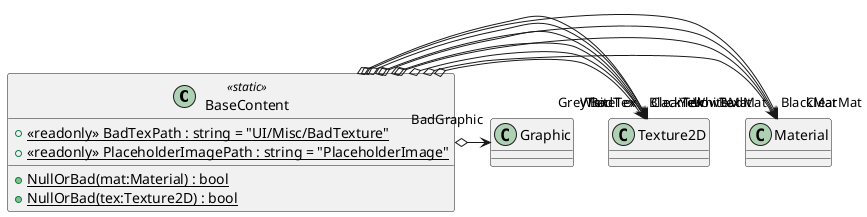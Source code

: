 @startuml
class BaseContent <<static>> {
    + {static} <<readonly>> BadTexPath : string = "UI/Misc/BadTexture"
    + {static} <<readonly>> PlaceholderImagePath : string = "PlaceholderImage"
    + {static} NullOrBad(mat:Material) : bool
    + {static} NullOrBad(tex:Texture2D) : bool
}
BaseContent o-> "BadMat" Material
BaseContent o-> "BadTex" Texture2D
BaseContent o-> "BadGraphic" Graphic
BaseContent o-> "BlackTex" Texture2D
BaseContent o-> "GreyTex" Texture2D
BaseContent o-> "WhiteTex" Texture2D
BaseContent o-> "ClearTex" Texture2D
BaseContent o-> "YellowTex" Texture2D
BaseContent o-> "BlackMat" Material
BaseContent o-> "WhiteMat" Material
BaseContent o-> "ClearMat" Material
@enduml
